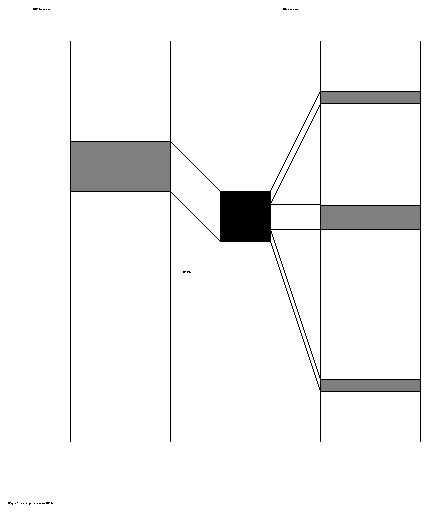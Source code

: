 .\"	figure3.pic,v 1.1 1998/07/15 00:34:55 thorpej Exp
.\"
.\" Copyright (c) 1998 Jason R. Thorpe.
.\" All rights reserved.
.\"
.\" Redistribution and use in source and binary forms, with or without
.\" modification, are permitted provided that the following conditions
.\" are met:
.\" 1. Redistributions of source code must retain the above copyright
.\"    notice, this list of conditions and the following disclaimer.
.\" 2. Redistributions in binary form must reproduce the above copyright
.\"    notice, this list of conditions and the following disclaimer in the
.\"    documentation and/or other materials provided with the distribution.
.\" 3. All advertising materials mentioning features or use of this software
.\"    must display the following acknowledgements:
.\"	This product includes software developed for the NetBSD Project
.\"	by Jason R. Thorpe.
.\" 4. The name of the author may not be used to endorse or promote products
.\"    derived from this software without specific prior written permission.
.\"
.\" THIS SOFTWARE IS PROVIDED BY THE AUTHOR ``AS IS'' AND ANY EXPRESS OR
.\" IMPLIED WARRANTIES, INCLUDING, BUT NOT LIMITED TO, THE IMPLIED WARRANTIES
.\" OF MERCHANTABILITY AND FITNESS FOR A PARTICULAR PURPOSE ARE DISCLAIMED.
.\" IN NO EVENT SHALL THE AUTHOR BE LIABLE FOR ANY DIRECT, INDIRECT,
.\" INCIDENTAL, SPECIAL, EXEMPLARY, OR CONSEQUENTIAL DAMAGES (INCLUDING,
.\" BUT NOT LIMITED TO, PROCUREMENT OF SUBSTITUTE GOODS OR SERVICES;
.\" LOSS OF USE, DATA, OR PROFITS; OR BUSINESS INTERRUPTION) HOWEVER CAUSED
.\" AND ON ANY THEORY OF LIABILITY, WHETHER IN CONTRACT, STRICT LIABILITY,
.\" OR TORT (INCLUDING NEGLIGENCE OR OTHERWISE) ARISING IN ANY WAY
.\" OUT OF THE USE OF THIS SOFTWARE, EVEN IF ADVISED OF THE POSSIBILITY OF
.\" SUCH DAMAGE.
.\"
.PS
.ps 11
"\s12\fRFigure 3 - scatter-gather-mapped DMA\fP" at 0.688,7.221 ljust
line from 1.500,9.500 to 1.500,7.500
box fill 0.50 with .sw at (1.00,8.75) width 0.50 height 0.25
line from 2.250,9.500 to 2.250,7.500
line from 2.750,9.500 to 2.750,7.500
box fill 0.50 with .sw at (2.25,9.19) width 0.50 height 0.06
box fill 0.50 with .sw at (2.25,7.75) width 0.50 height 0.06
line from 2.000,8.750 to 2.250,9.250
line from 2.000,8.688 to 2.250,9.188
line from 2.000,8.562 to 2.250,7.812
line from 2.000,8.500 to 2.250,7.750
line from 1.500,9.000 to 1.750,8.750
line from 1.500,8.750 to 1.750,8.500
box fill 0.50 with .sw at (2.25,8.56) width 0.50 height 0.12
line from 2.000,8.688 to 2.250,8.688
line from 2.000,8.562 to 2.250,8.562
box fill 2.55 with .sw at (1.75,8.50) width 0.25 height 0.25
"\s12\fRDMA address\fP" at 0.812,9.658 ljust
"\s12\fRHost address\fP" at 2.062,9.658 ljust
"\s12\fRMMU\fP" at 1.562,8.346 ljust
line from 1.000,9.500 to 1.000,7.500
.PE
